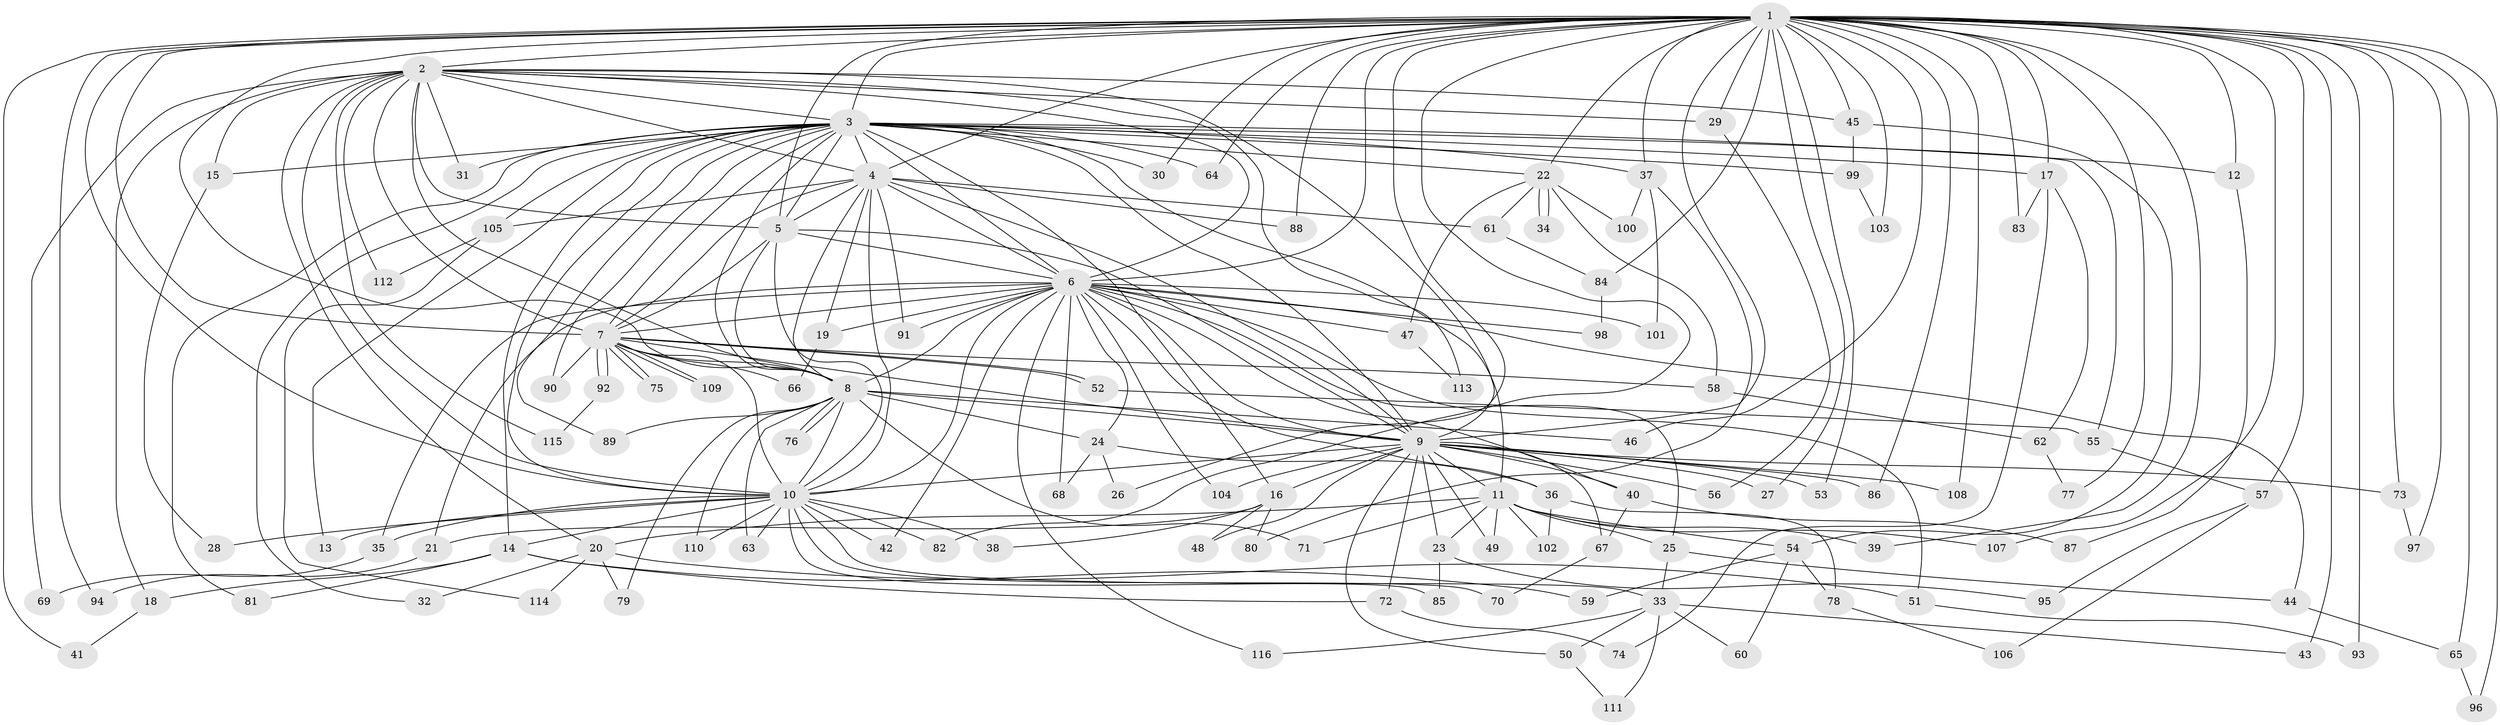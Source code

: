 // coarse degree distribution, {36: 0.011111111111111112, 17: 0.011111111111111112, 26: 0.011111111111111112, 19: 0.011111111111111112, 8: 0.011111111111111112, 23: 0.011111111111111112, 16: 0.011111111111111112, 22: 0.011111111111111112, 20: 0.011111111111111112, 14: 0.011111111111111112, 3: 0.14444444444444443, 2: 0.5555555555555556, 7: 0.03333333333333333, 6: 0.022222222222222223, 4: 0.07777777777777778, 5: 0.03333333333333333, 1: 0.022222222222222223}
// Generated by graph-tools (version 1.1) at 2025/51/02/27/25 19:51:46]
// undirected, 116 vertices, 257 edges
graph export_dot {
graph [start="1"]
  node [color=gray90,style=filled];
  1;
  2;
  3;
  4;
  5;
  6;
  7;
  8;
  9;
  10;
  11;
  12;
  13;
  14;
  15;
  16;
  17;
  18;
  19;
  20;
  21;
  22;
  23;
  24;
  25;
  26;
  27;
  28;
  29;
  30;
  31;
  32;
  33;
  34;
  35;
  36;
  37;
  38;
  39;
  40;
  41;
  42;
  43;
  44;
  45;
  46;
  47;
  48;
  49;
  50;
  51;
  52;
  53;
  54;
  55;
  56;
  57;
  58;
  59;
  60;
  61;
  62;
  63;
  64;
  65;
  66;
  67;
  68;
  69;
  70;
  71;
  72;
  73;
  74;
  75;
  76;
  77;
  78;
  79;
  80;
  81;
  82;
  83;
  84;
  85;
  86;
  87;
  88;
  89;
  90;
  91;
  92;
  93;
  94;
  95;
  96;
  97;
  98;
  99;
  100;
  101;
  102;
  103;
  104;
  105;
  106;
  107;
  108;
  109;
  110;
  111;
  112;
  113;
  114;
  115;
  116;
  1 -- 2;
  1 -- 3;
  1 -- 4;
  1 -- 5;
  1 -- 6;
  1 -- 7;
  1 -- 8;
  1 -- 9;
  1 -- 10;
  1 -- 12;
  1 -- 17;
  1 -- 22;
  1 -- 26;
  1 -- 27;
  1 -- 29;
  1 -- 30;
  1 -- 37;
  1 -- 39;
  1 -- 41;
  1 -- 43;
  1 -- 45;
  1 -- 46;
  1 -- 53;
  1 -- 57;
  1 -- 64;
  1 -- 65;
  1 -- 73;
  1 -- 77;
  1 -- 82;
  1 -- 83;
  1 -- 84;
  1 -- 86;
  1 -- 88;
  1 -- 93;
  1 -- 94;
  1 -- 96;
  1 -- 97;
  1 -- 103;
  1 -- 107;
  1 -- 108;
  2 -- 3;
  2 -- 4;
  2 -- 5;
  2 -- 6;
  2 -- 7;
  2 -- 8;
  2 -- 9;
  2 -- 10;
  2 -- 15;
  2 -- 18;
  2 -- 20;
  2 -- 29;
  2 -- 31;
  2 -- 45;
  2 -- 69;
  2 -- 112;
  2 -- 113;
  2 -- 115;
  3 -- 4;
  3 -- 5;
  3 -- 6;
  3 -- 7;
  3 -- 8;
  3 -- 9;
  3 -- 10;
  3 -- 11;
  3 -- 12;
  3 -- 13;
  3 -- 14;
  3 -- 15;
  3 -- 16;
  3 -- 17;
  3 -- 22;
  3 -- 30;
  3 -- 31;
  3 -- 32;
  3 -- 37;
  3 -- 55;
  3 -- 64;
  3 -- 81;
  3 -- 89;
  3 -- 90;
  3 -- 99;
  3 -- 105;
  4 -- 5;
  4 -- 6;
  4 -- 7;
  4 -- 8;
  4 -- 9;
  4 -- 10;
  4 -- 19;
  4 -- 61;
  4 -- 88;
  4 -- 91;
  4 -- 105;
  5 -- 6;
  5 -- 7;
  5 -- 8;
  5 -- 9;
  5 -- 10;
  6 -- 7;
  6 -- 8;
  6 -- 9;
  6 -- 10;
  6 -- 19;
  6 -- 21;
  6 -- 24;
  6 -- 25;
  6 -- 35;
  6 -- 36;
  6 -- 40;
  6 -- 42;
  6 -- 44;
  6 -- 47;
  6 -- 51;
  6 -- 68;
  6 -- 91;
  6 -- 98;
  6 -- 101;
  6 -- 104;
  6 -- 116;
  7 -- 8;
  7 -- 9;
  7 -- 10;
  7 -- 52;
  7 -- 52;
  7 -- 58;
  7 -- 66;
  7 -- 75;
  7 -- 75;
  7 -- 90;
  7 -- 92;
  7 -- 92;
  7 -- 109;
  7 -- 109;
  8 -- 9;
  8 -- 10;
  8 -- 24;
  8 -- 46;
  8 -- 63;
  8 -- 71;
  8 -- 76;
  8 -- 76;
  8 -- 79;
  8 -- 89;
  8 -- 110;
  9 -- 10;
  9 -- 11;
  9 -- 16;
  9 -- 23;
  9 -- 27;
  9 -- 40;
  9 -- 48;
  9 -- 49;
  9 -- 50;
  9 -- 53;
  9 -- 56;
  9 -- 67;
  9 -- 72;
  9 -- 73;
  9 -- 86;
  9 -- 104;
  9 -- 108;
  10 -- 13;
  10 -- 14;
  10 -- 28;
  10 -- 33;
  10 -- 35;
  10 -- 38;
  10 -- 42;
  10 -- 63;
  10 -- 70;
  10 -- 82;
  10 -- 85;
  10 -- 110;
  11 -- 20;
  11 -- 23;
  11 -- 25;
  11 -- 39;
  11 -- 49;
  11 -- 54;
  11 -- 71;
  11 -- 102;
  11 -- 107;
  12 -- 87;
  14 -- 18;
  14 -- 59;
  14 -- 72;
  14 -- 81;
  15 -- 28;
  16 -- 21;
  16 -- 38;
  16 -- 48;
  16 -- 80;
  17 -- 62;
  17 -- 74;
  17 -- 83;
  18 -- 41;
  19 -- 66;
  20 -- 32;
  20 -- 51;
  20 -- 79;
  20 -- 114;
  21 -- 94;
  22 -- 34;
  22 -- 34;
  22 -- 47;
  22 -- 58;
  22 -- 61;
  22 -- 100;
  23 -- 85;
  23 -- 95;
  24 -- 26;
  24 -- 36;
  24 -- 68;
  25 -- 33;
  25 -- 44;
  29 -- 56;
  33 -- 43;
  33 -- 50;
  33 -- 60;
  33 -- 111;
  33 -- 116;
  35 -- 69;
  36 -- 78;
  36 -- 102;
  37 -- 80;
  37 -- 100;
  37 -- 101;
  40 -- 67;
  40 -- 87;
  44 -- 65;
  45 -- 54;
  45 -- 99;
  47 -- 113;
  50 -- 111;
  51 -- 93;
  52 -- 55;
  54 -- 59;
  54 -- 60;
  54 -- 78;
  55 -- 57;
  57 -- 95;
  57 -- 106;
  58 -- 62;
  61 -- 84;
  62 -- 77;
  65 -- 96;
  67 -- 70;
  72 -- 74;
  73 -- 97;
  78 -- 106;
  84 -- 98;
  92 -- 115;
  99 -- 103;
  105 -- 112;
  105 -- 114;
}
